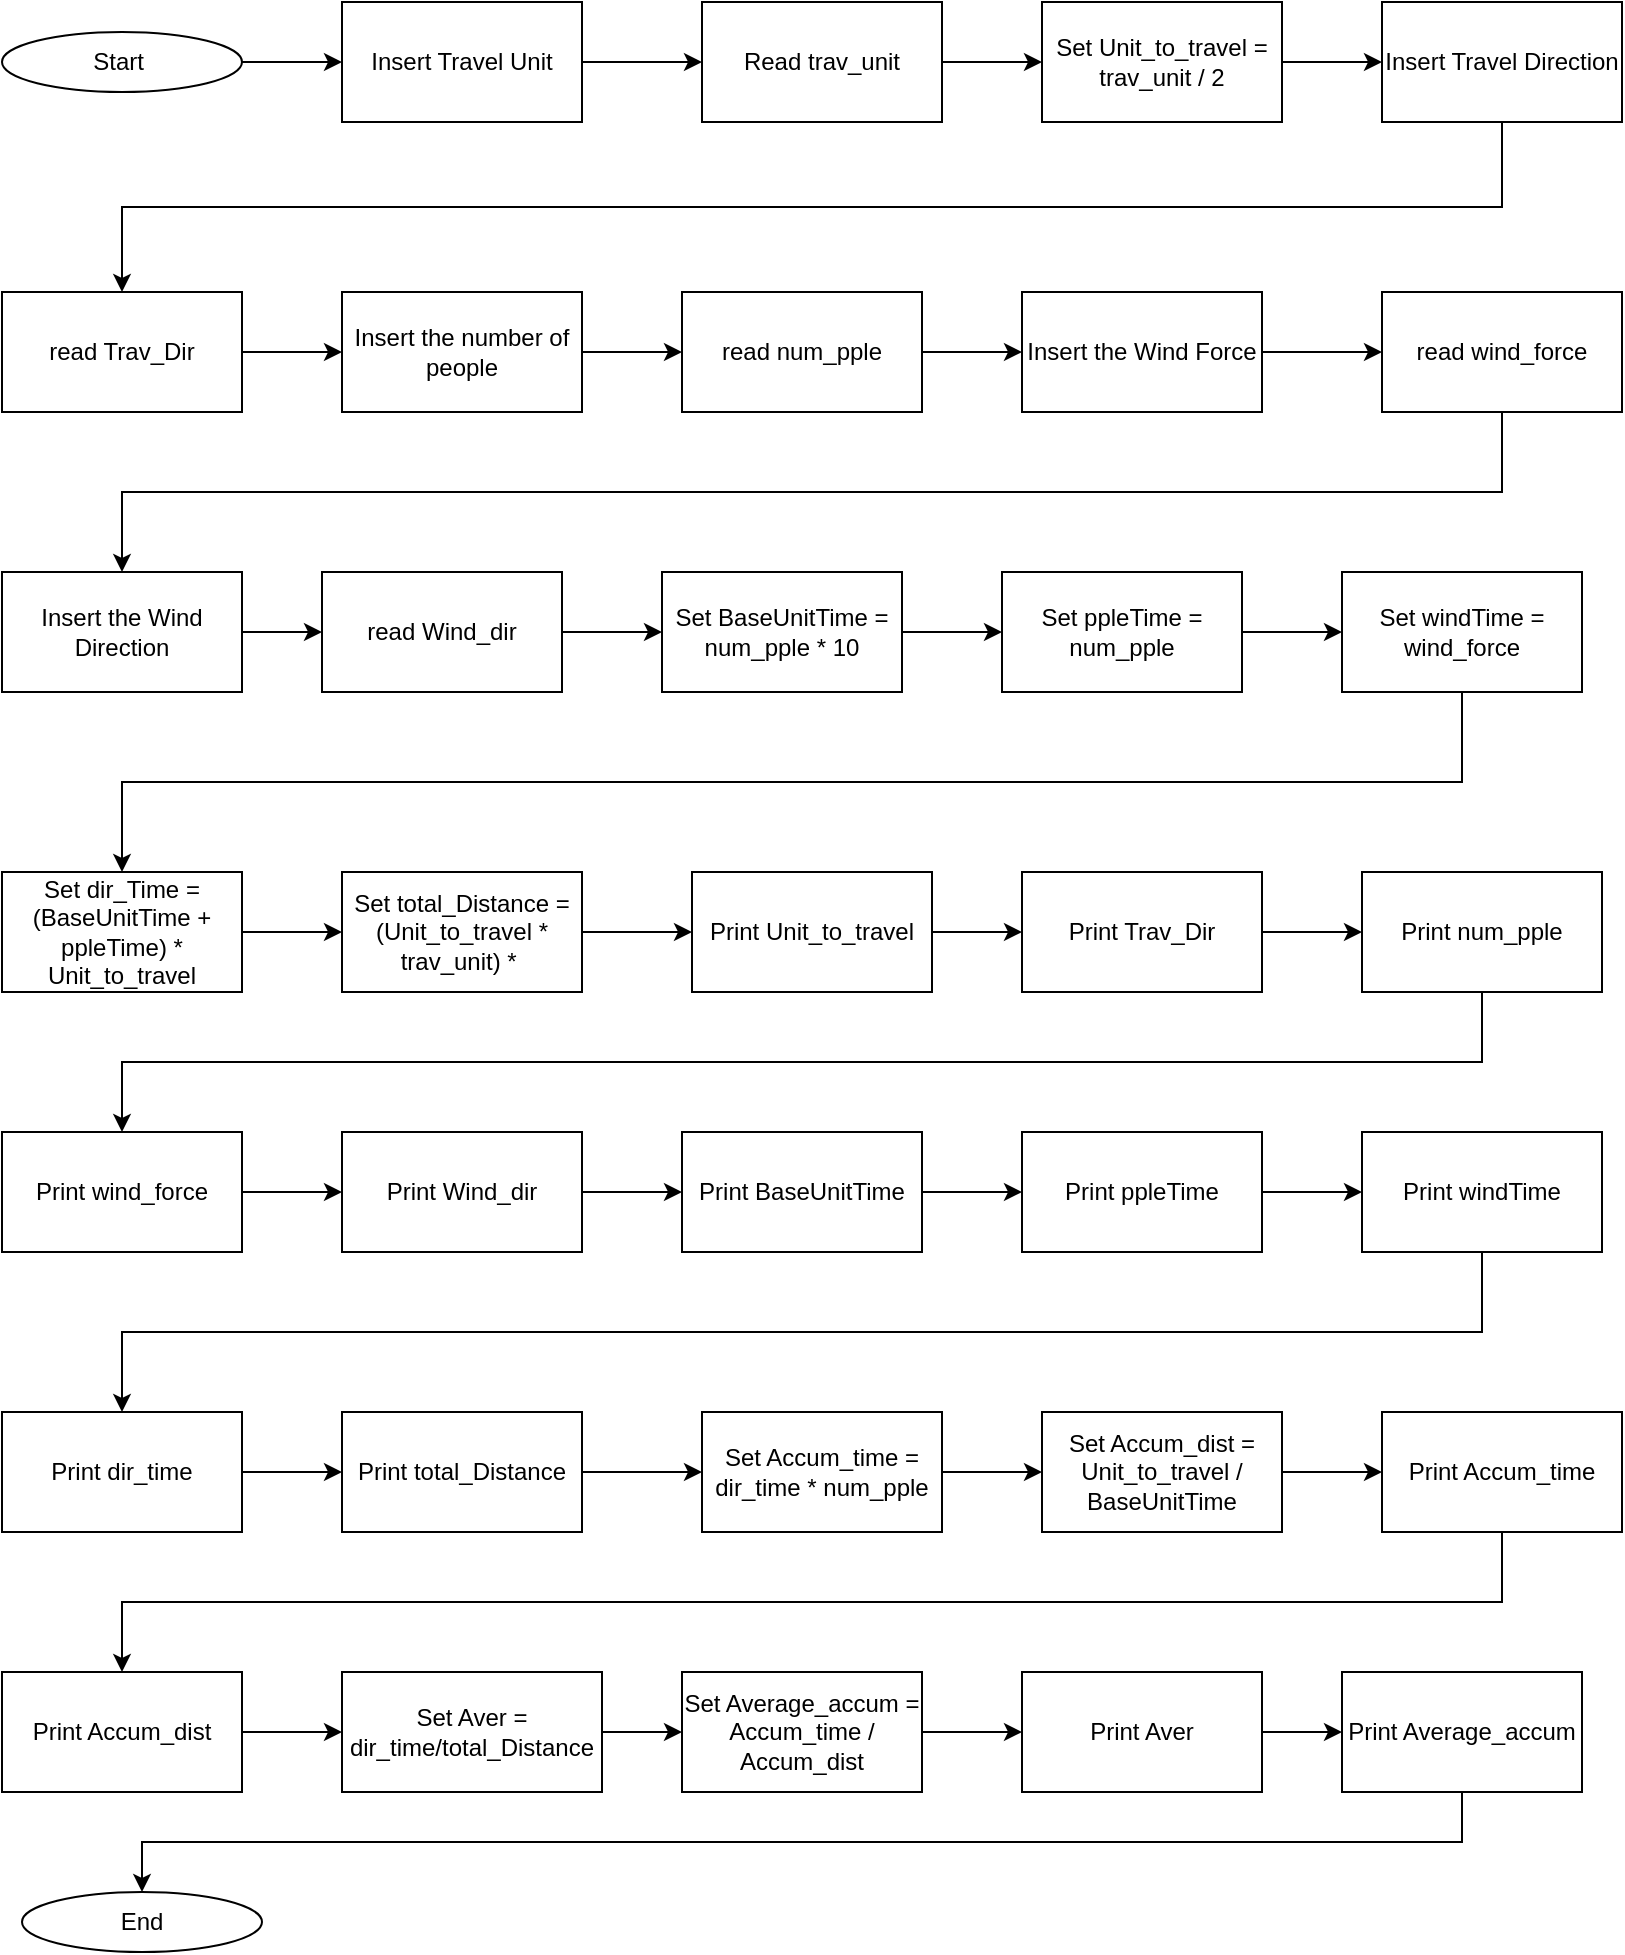 <mxfile version="14.4.9" type="github">
  <diagram id="yspqPV0RvNQa-cP_8E2K" name="Page-1">
    <mxGraphModel dx="868" dy="450" grid="1" gridSize="10" guides="1" tooltips="1" connect="1" arrows="1" fold="1" page="1" pageScale="1" pageWidth="850" pageHeight="1100" math="0" shadow="0">
      <root>
        <mxCell id="0" />
        <mxCell id="1" parent="0" />
        <mxCell id="9SOX3s7886XIPtz9v9w--34" style="edgeStyle=orthogonalEdgeStyle;rounded=0;orthogonalLoop=1;jettySize=auto;html=1;exitX=1;exitY=0.5;exitDx=0;exitDy=0;entryX=0;entryY=0.5;entryDx=0;entryDy=0;" parent="1" source="9SOX3s7886XIPtz9v9w--1" target="9SOX3s7886XIPtz9v9w--2" edge="1">
          <mxGeometry relative="1" as="geometry" />
        </mxCell>
        <mxCell id="9SOX3s7886XIPtz9v9w--1" value="Start&amp;nbsp;" style="ellipse;whiteSpace=wrap;html=1;" parent="1" vertex="1">
          <mxGeometry x="20" y="40" width="120" height="30" as="geometry" />
        </mxCell>
        <mxCell id="9SOX3s7886XIPtz9v9w--35" style="edgeStyle=orthogonalEdgeStyle;rounded=0;orthogonalLoop=1;jettySize=auto;html=1;exitX=1;exitY=0.5;exitDx=0;exitDy=0;entryX=0;entryY=0.5;entryDx=0;entryDy=0;" parent="1" source="9SOX3s7886XIPtz9v9w--2" target="9SOX3s7886XIPtz9v9w--3" edge="1">
          <mxGeometry relative="1" as="geometry" />
        </mxCell>
        <mxCell id="9SOX3s7886XIPtz9v9w--2" value="Insert Travel Unit" style="rounded=0;whiteSpace=wrap;html=1;" parent="1" vertex="1">
          <mxGeometry x="190" y="25" width="120" height="60" as="geometry" />
        </mxCell>
        <mxCell id="9SOX3s7886XIPtz9v9w--36" style="edgeStyle=orthogonalEdgeStyle;rounded=0;orthogonalLoop=1;jettySize=auto;html=1;exitX=1;exitY=0.5;exitDx=0;exitDy=0;entryX=0;entryY=0.5;entryDx=0;entryDy=0;" parent="1" source="9SOX3s7886XIPtz9v9w--3" target="9SOX3s7886XIPtz9v9w--12" edge="1">
          <mxGeometry relative="1" as="geometry" />
        </mxCell>
        <mxCell id="9SOX3s7886XIPtz9v9w--3" value="Read trav_unit" style="rounded=0;whiteSpace=wrap;html=1;" parent="1" vertex="1">
          <mxGeometry x="370" y="25" width="120" height="60" as="geometry" />
        </mxCell>
        <mxCell id="9SOX3s7886XIPtz9v9w--38" style="edgeStyle=orthogonalEdgeStyle;rounded=0;orthogonalLoop=1;jettySize=auto;html=1;exitX=0.5;exitY=1;exitDx=0;exitDy=0;entryX=0.5;entryY=0;entryDx=0;entryDy=0;" parent="1" source="9SOX3s7886XIPtz9v9w--4" target="9SOX3s7886XIPtz9v9w--5" edge="1">
          <mxGeometry relative="1" as="geometry" />
        </mxCell>
        <mxCell id="9SOX3s7886XIPtz9v9w--4" value="Insert Travel Direction" style="rounded=0;whiteSpace=wrap;html=1;" parent="1" vertex="1">
          <mxGeometry x="710" y="25" width="120" height="60" as="geometry" />
        </mxCell>
        <mxCell id="9SOX3s7886XIPtz9v9w--39" style="edgeStyle=orthogonalEdgeStyle;rounded=0;orthogonalLoop=1;jettySize=auto;html=1;exitX=1;exitY=0.5;exitDx=0;exitDy=0;entryX=0;entryY=0.5;entryDx=0;entryDy=0;" parent="1" source="9SOX3s7886XIPtz9v9w--5" target="9SOX3s7886XIPtz9v9w--6" edge="1">
          <mxGeometry relative="1" as="geometry" />
        </mxCell>
        <mxCell id="9SOX3s7886XIPtz9v9w--5" value="read Trav_Dir" style="rounded=0;whiteSpace=wrap;html=1;" parent="1" vertex="1">
          <mxGeometry x="20" y="170" width="120" height="60" as="geometry" />
        </mxCell>
        <mxCell id="9SOX3s7886XIPtz9v9w--40" style="edgeStyle=orthogonalEdgeStyle;rounded=0;orthogonalLoop=1;jettySize=auto;html=1;exitX=1;exitY=0.5;exitDx=0;exitDy=0;entryX=0;entryY=0.5;entryDx=0;entryDy=0;" parent="1" source="9SOX3s7886XIPtz9v9w--6" target="9SOX3s7886XIPtz9v9w--7" edge="1">
          <mxGeometry relative="1" as="geometry" />
        </mxCell>
        <mxCell id="9SOX3s7886XIPtz9v9w--6" value="Insert the number of people" style="rounded=0;whiteSpace=wrap;html=1;" parent="1" vertex="1">
          <mxGeometry x="190" y="170" width="120" height="60" as="geometry" />
        </mxCell>
        <mxCell id="9SOX3s7886XIPtz9v9w--41" style="edgeStyle=orthogonalEdgeStyle;rounded=0;orthogonalLoop=1;jettySize=auto;html=1;exitX=1;exitY=0.5;exitDx=0;exitDy=0;entryX=0;entryY=0.5;entryDx=0;entryDy=0;" parent="1" source="9SOX3s7886XIPtz9v9w--7" target="9SOX3s7886XIPtz9v9w--8" edge="1">
          <mxGeometry relative="1" as="geometry" />
        </mxCell>
        <mxCell id="9SOX3s7886XIPtz9v9w--7" value="read num_pple" style="rounded=0;whiteSpace=wrap;html=1;" parent="1" vertex="1">
          <mxGeometry x="360" y="170" width="120" height="60" as="geometry" />
        </mxCell>
        <mxCell id="9SOX3s7886XIPtz9v9w--42" style="edgeStyle=orthogonalEdgeStyle;rounded=0;orthogonalLoop=1;jettySize=auto;html=1;exitX=1;exitY=0.5;exitDx=0;exitDy=0;entryX=0;entryY=0.5;entryDx=0;entryDy=0;" parent="1" source="9SOX3s7886XIPtz9v9w--8" target="9SOX3s7886XIPtz9v9w--9" edge="1">
          <mxGeometry relative="1" as="geometry" />
        </mxCell>
        <mxCell id="9SOX3s7886XIPtz9v9w--8" value="Insert the Wind Force" style="rounded=0;whiteSpace=wrap;html=1;" parent="1" vertex="1">
          <mxGeometry x="530" y="170" width="120" height="60" as="geometry" />
        </mxCell>
        <mxCell id="9SOX3s7886XIPtz9v9w--43" style="edgeStyle=orthogonalEdgeStyle;rounded=0;orthogonalLoop=1;jettySize=auto;html=1;exitX=0.5;exitY=1;exitDx=0;exitDy=0;entryX=0.5;entryY=0;entryDx=0;entryDy=0;" parent="1" source="9SOX3s7886XIPtz9v9w--9" target="9SOX3s7886XIPtz9v9w--10" edge="1">
          <mxGeometry relative="1" as="geometry" />
        </mxCell>
        <mxCell id="9SOX3s7886XIPtz9v9w--9" value="read wind_force" style="rounded=0;whiteSpace=wrap;html=1;" parent="1" vertex="1">
          <mxGeometry x="710" y="170" width="120" height="60" as="geometry" />
        </mxCell>
        <mxCell id="9SOX3s7886XIPtz9v9w--44" style="edgeStyle=orthogonalEdgeStyle;rounded=0;orthogonalLoop=1;jettySize=auto;html=1;exitX=1;exitY=0.5;exitDx=0;exitDy=0;entryX=0;entryY=0.5;entryDx=0;entryDy=0;" parent="1" source="9SOX3s7886XIPtz9v9w--10" target="9SOX3s7886XIPtz9v9w--11" edge="1">
          <mxGeometry relative="1" as="geometry" />
        </mxCell>
        <mxCell id="9SOX3s7886XIPtz9v9w--10" value="Insert the Wind Direction" style="rounded=0;whiteSpace=wrap;html=1;" parent="1" vertex="1">
          <mxGeometry x="20" y="310" width="120" height="60" as="geometry" />
        </mxCell>
        <mxCell id="9SOX3s7886XIPtz9v9w--45" style="edgeStyle=orthogonalEdgeStyle;rounded=0;orthogonalLoop=1;jettySize=auto;html=1;exitX=1;exitY=0.5;exitDx=0;exitDy=0;entryX=0;entryY=0.5;entryDx=0;entryDy=0;" parent="1" source="9SOX3s7886XIPtz9v9w--11" target="9SOX3s7886XIPtz9v9w--13" edge="1">
          <mxGeometry relative="1" as="geometry" />
        </mxCell>
        <mxCell id="9SOX3s7886XIPtz9v9w--11" value="read Wind_dir" style="rounded=0;whiteSpace=wrap;html=1;" parent="1" vertex="1">
          <mxGeometry x="180" y="310" width="120" height="60" as="geometry" />
        </mxCell>
        <mxCell id="9SOX3s7886XIPtz9v9w--37" style="edgeStyle=orthogonalEdgeStyle;rounded=0;orthogonalLoop=1;jettySize=auto;html=1;exitX=1;exitY=0.5;exitDx=0;exitDy=0;entryX=0;entryY=0.5;entryDx=0;entryDy=0;" parent="1" source="9SOX3s7886XIPtz9v9w--12" target="9SOX3s7886XIPtz9v9w--4" edge="1">
          <mxGeometry relative="1" as="geometry" />
        </mxCell>
        <mxCell id="9SOX3s7886XIPtz9v9w--12" value="Set Unit_to_travel = trav_unit / 2" style="rounded=0;whiteSpace=wrap;html=1;" parent="1" vertex="1">
          <mxGeometry x="540" y="25" width="120" height="60" as="geometry" />
        </mxCell>
        <mxCell id="9SOX3s7886XIPtz9v9w--46" style="edgeStyle=orthogonalEdgeStyle;rounded=0;orthogonalLoop=1;jettySize=auto;html=1;exitX=1;exitY=0.5;exitDx=0;exitDy=0;entryX=0;entryY=0.5;entryDx=0;entryDy=0;" parent="1" source="9SOX3s7886XIPtz9v9w--13" target="9SOX3s7886XIPtz9v9w--14" edge="1">
          <mxGeometry relative="1" as="geometry" />
        </mxCell>
        <mxCell id="9SOX3s7886XIPtz9v9w--13" value="Set BaseUnitTime = num_pple * 10" style="rounded=0;whiteSpace=wrap;html=1;" parent="1" vertex="1">
          <mxGeometry x="350" y="310" width="120" height="60" as="geometry" />
        </mxCell>
        <mxCell id="9SOX3s7886XIPtz9v9w--47" style="edgeStyle=orthogonalEdgeStyle;rounded=0;orthogonalLoop=1;jettySize=auto;html=1;exitX=1;exitY=0.5;exitDx=0;exitDy=0;entryX=0;entryY=0.5;entryDx=0;entryDy=0;" parent="1" source="9SOX3s7886XIPtz9v9w--14" target="9SOX3s7886XIPtz9v9w--15" edge="1">
          <mxGeometry relative="1" as="geometry" />
        </mxCell>
        <mxCell id="9SOX3s7886XIPtz9v9w--14" value="Set ppleTime = num_pple" style="rounded=0;whiteSpace=wrap;html=1;" parent="1" vertex="1">
          <mxGeometry x="520" y="310" width="120" height="60" as="geometry" />
        </mxCell>
        <mxCell id="9SOX3s7886XIPtz9v9w--48" style="edgeStyle=orthogonalEdgeStyle;rounded=0;orthogonalLoop=1;jettySize=auto;html=1;exitX=0.5;exitY=1;exitDx=0;exitDy=0;entryX=0.5;entryY=0;entryDx=0;entryDy=0;" parent="1" source="9SOX3s7886XIPtz9v9w--15" target="9SOX3s7886XIPtz9v9w--16" edge="1">
          <mxGeometry relative="1" as="geometry" />
        </mxCell>
        <mxCell id="9SOX3s7886XIPtz9v9w--15" value="Set windTime = wind_force" style="rounded=0;whiteSpace=wrap;html=1;" parent="1" vertex="1">
          <mxGeometry x="690" y="310" width="120" height="60" as="geometry" />
        </mxCell>
        <mxCell id="9SOX3s7886XIPtz9v9w--49" style="edgeStyle=orthogonalEdgeStyle;rounded=0;orthogonalLoop=1;jettySize=auto;html=1;exitX=1;exitY=0.5;exitDx=0;exitDy=0;entryX=0;entryY=0.5;entryDx=0;entryDy=0;" parent="1" source="9SOX3s7886XIPtz9v9w--16" target="9SOX3s7886XIPtz9v9w--17" edge="1">
          <mxGeometry relative="1" as="geometry" />
        </mxCell>
        <mxCell id="9SOX3s7886XIPtz9v9w--16" value="Set dir_Time = (BaseUnitTime + ppleTime) * Unit_to_travel" style="rounded=0;whiteSpace=wrap;html=1;" parent="1" vertex="1">
          <mxGeometry x="20" y="460" width="120" height="60" as="geometry" />
        </mxCell>
        <mxCell id="9SOX3s7886XIPtz9v9w--50" style="edgeStyle=orthogonalEdgeStyle;rounded=0;orthogonalLoop=1;jettySize=auto;html=1;exitX=1;exitY=0.5;exitDx=0;exitDy=0;entryX=0;entryY=0.5;entryDx=0;entryDy=0;" parent="1" source="9SOX3s7886XIPtz9v9w--17" target="9SOX3s7886XIPtz9v9w--18" edge="1">
          <mxGeometry relative="1" as="geometry" />
        </mxCell>
        <mxCell id="9SOX3s7886XIPtz9v9w--17" value="Set total_Distance = (Unit_to_travel * trav_unit) *&amp;nbsp;" style="rounded=0;whiteSpace=wrap;html=1;" parent="1" vertex="1">
          <mxGeometry x="190" y="460" width="120" height="60" as="geometry" />
        </mxCell>
        <mxCell id="9SOX3s7886XIPtz9v9w--51" style="edgeStyle=orthogonalEdgeStyle;rounded=0;orthogonalLoop=1;jettySize=auto;html=1;exitX=1;exitY=0.5;exitDx=0;exitDy=0;entryX=0;entryY=0.5;entryDx=0;entryDy=0;" parent="1" source="9SOX3s7886XIPtz9v9w--18" target="9SOX3s7886XIPtz9v9w--19" edge="1">
          <mxGeometry relative="1" as="geometry" />
        </mxCell>
        <mxCell id="9SOX3s7886XIPtz9v9w--18" value="Print Unit_to_travel" style="rounded=0;whiteSpace=wrap;html=1;" parent="1" vertex="1">
          <mxGeometry x="365" y="460" width="120" height="60" as="geometry" />
        </mxCell>
        <mxCell id="9SOX3s7886XIPtz9v9w--52" style="edgeStyle=orthogonalEdgeStyle;rounded=0;orthogonalLoop=1;jettySize=auto;html=1;exitX=1;exitY=0.5;exitDx=0;exitDy=0;entryX=0;entryY=0.5;entryDx=0;entryDy=0;" parent="1" source="9SOX3s7886XIPtz9v9w--19" target="9SOX3s7886XIPtz9v9w--20" edge="1">
          <mxGeometry relative="1" as="geometry" />
        </mxCell>
        <mxCell id="9SOX3s7886XIPtz9v9w--19" value="Print Trav_Dir" style="rounded=0;whiteSpace=wrap;html=1;" parent="1" vertex="1">
          <mxGeometry x="530" y="460" width="120" height="60" as="geometry" />
        </mxCell>
        <mxCell id="9SOX3s7886XIPtz9v9w--53" style="edgeStyle=orthogonalEdgeStyle;rounded=0;orthogonalLoop=1;jettySize=auto;html=1;exitX=0.5;exitY=1;exitDx=0;exitDy=0;" parent="1" source="9SOX3s7886XIPtz9v9w--20" target="9SOX3s7886XIPtz9v9w--21" edge="1">
          <mxGeometry relative="1" as="geometry" />
        </mxCell>
        <mxCell id="9SOX3s7886XIPtz9v9w--20" value="Print num_pple" style="rounded=0;whiteSpace=wrap;html=1;" parent="1" vertex="1">
          <mxGeometry x="700" y="460" width="120" height="60" as="geometry" />
        </mxCell>
        <mxCell id="9SOX3s7886XIPtz9v9w--54" style="edgeStyle=orthogonalEdgeStyle;rounded=0;orthogonalLoop=1;jettySize=auto;html=1;exitX=1;exitY=0.5;exitDx=0;exitDy=0;" parent="1" source="9SOX3s7886XIPtz9v9w--21" target="9SOX3s7886XIPtz9v9w--22" edge="1">
          <mxGeometry relative="1" as="geometry" />
        </mxCell>
        <mxCell id="9SOX3s7886XIPtz9v9w--21" value="Print wind_force" style="rounded=0;whiteSpace=wrap;html=1;" parent="1" vertex="1">
          <mxGeometry x="20" y="590" width="120" height="60" as="geometry" />
        </mxCell>
        <mxCell id="9SOX3s7886XIPtz9v9w--55" style="edgeStyle=orthogonalEdgeStyle;rounded=0;orthogonalLoop=1;jettySize=auto;html=1;exitX=1;exitY=0.5;exitDx=0;exitDy=0;entryX=0;entryY=0.5;entryDx=0;entryDy=0;" parent="1" source="9SOX3s7886XIPtz9v9w--22" target="9SOX3s7886XIPtz9v9w--29" edge="1">
          <mxGeometry relative="1" as="geometry" />
        </mxCell>
        <mxCell id="9SOX3s7886XIPtz9v9w--22" value="Print Wind_dir" style="rounded=0;whiteSpace=wrap;html=1;" parent="1" vertex="1">
          <mxGeometry x="190" y="590" width="120" height="60" as="geometry" />
        </mxCell>
        <mxCell id="9SOX3s7886XIPtz9v9w--57" style="edgeStyle=orthogonalEdgeStyle;rounded=0;orthogonalLoop=1;jettySize=auto;html=1;exitX=1;exitY=0.5;exitDx=0;exitDy=0;entryX=0;entryY=0.5;entryDx=0;entryDy=0;" parent="1" source="9SOX3s7886XIPtz9v9w--23" target="9SOX3s7886XIPtz9v9w--24" edge="1">
          <mxGeometry relative="1" as="geometry" />
        </mxCell>
        <mxCell id="9SOX3s7886XIPtz9v9w--23" value="Print ppleTime" style="rounded=0;whiteSpace=wrap;html=1;" parent="1" vertex="1">
          <mxGeometry x="530" y="590" width="120" height="60" as="geometry" />
        </mxCell>
        <mxCell id="9SOX3s7886XIPtz9v9w--58" style="edgeStyle=orthogonalEdgeStyle;rounded=0;orthogonalLoop=1;jettySize=auto;html=1;exitX=0.5;exitY=1;exitDx=0;exitDy=0;" parent="1" source="9SOX3s7886XIPtz9v9w--24" target="9SOX3s7886XIPtz9v9w--25" edge="1">
          <mxGeometry relative="1" as="geometry" />
        </mxCell>
        <mxCell id="9SOX3s7886XIPtz9v9w--24" value="Print windTime" style="rounded=0;whiteSpace=wrap;html=1;" parent="1" vertex="1">
          <mxGeometry x="700" y="590" width="120" height="60" as="geometry" />
        </mxCell>
        <mxCell id="9SOX3s7886XIPtz9v9w--59" style="edgeStyle=orthogonalEdgeStyle;rounded=0;orthogonalLoop=1;jettySize=auto;html=1;exitX=1;exitY=0.5;exitDx=0;exitDy=0;entryX=0;entryY=0.5;entryDx=0;entryDy=0;" parent="1" source="9SOX3s7886XIPtz9v9w--25" target="9SOX3s7886XIPtz9v9w--26" edge="1">
          <mxGeometry relative="1" as="geometry" />
        </mxCell>
        <mxCell id="9SOX3s7886XIPtz9v9w--25" value="Print dir_time" style="rounded=0;whiteSpace=wrap;html=1;" parent="1" vertex="1">
          <mxGeometry x="20" y="730" width="120" height="60" as="geometry" />
        </mxCell>
        <mxCell id="9SOX3s7886XIPtz9v9w--60" style="edgeStyle=orthogonalEdgeStyle;rounded=0;orthogonalLoop=1;jettySize=auto;html=1;exitX=1;exitY=0.5;exitDx=0;exitDy=0;entryX=0;entryY=0.5;entryDx=0;entryDy=0;" parent="1" source="9SOX3s7886XIPtz9v9w--26" target="9SOX3s7886XIPtz9v9w--27" edge="1">
          <mxGeometry relative="1" as="geometry" />
        </mxCell>
        <mxCell id="9SOX3s7886XIPtz9v9w--26" value="Print total_Distance" style="rounded=0;whiteSpace=wrap;html=1;" parent="1" vertex="1">
          <mxGeometry x="190" y="730" width="120" height="60" as="geometry" />
        </mxCell>
        <mxCell id="9SOX3s7886XIPtz9v9w--61" style="edgeStyle=orthogonalEdgeStyle;rounded=0;orthogonalLoop=1;jettySize=auto;html=1;exitX=1;exitY=0.5;exitDx=0;exitDy=0;entryX=0;entryY=0.5;entryDx=0;entryDy=0;" parent="1" source="9SOX3s7886XIPtz9v9w--27" target="9SOX3s7886XIPtz9v9w--28" edge="1">
          <mxGeometry relative="1" as="geometry" />
        </mxCell>
        <mxCell id="9SOX3s7886XIPtz9v9w--27" value="Set Accum_time = dir_time * num_pple" style="rounded=0;whiteSpace=wrap;html=1;" parent="1" vertex="1">
          <mxGeometry x="370" y="730" width="120" height="60" as="geometry" />
        </mxCell>
        <mxCell id="9SOX3s7886XIPtz9v9w--62" style="edgeStyle=orthogonalEdgeStyle;rounded=0;orthogonalLoop=1;jettySize=auto;html=1;exitX=1;exitY=0.5;exitDx=0;exitDy=0;entryX=0;entryY=0.5;entryDx=0;entryDy=0;" parent="1" source="9SOX3s7886XIPtz9v9w--28" target="9SOX3s7886XIPtz9v9w--30" edge="1">
          <mxGeometry relative="1" as="geometry" />
        </mxCell>
        <mxCell id="9SOX3s7886XIPtz9v9w--28" value="Set Accum_dist = Unit_to_travel / BaseUnitTime" style="rounded=0;whiteSpace=wrap;html=1;" parent="1" vertex="1">
          <mxGeometry x="540" y="730" width="120" height="60" as="geometry" />
        </mxCell>
        <mxCell id="9SOX3s7886XIPtz9v9w--56" style="edgeStyle=orthogonalEdgeStyle;rounded=0;orthogonalLoop=1;jettySize=auto;html=1;exitX=1;exitY=0.5;exitDx=0;exitDy=0;entryX=0;entryY=0.5;entryDx=0;entryDy=0;" parent="1" source="9SOX3s7886XIPtz9v9w--29" target="9SOX3s7886XIPtz9v9w--23" edge="1">
          <mxGeometry relative="1" as="geometry" />
        </mxCell>
        <mxCell id="9SOX3s7886XIPtz9v9w--29" value="Print BaseUnitTime" style="rounded=0;whiteSpace=wrap;html=1;" parent="1" vertex="1">
          <mxGeometry x="360" y="590" width="120" height="60" as="geometry" />
        </mxCell>
        <mxCell id="9SOX3s7886XIPtz9v9w--63" style="edgeStyle=orthogonalEdgeStyle;rounded=0;orthogonalLoop=1;jettySize=auto;html=1;exitX=0.5;exitY=1;exitDx=0;exitDy=0;entryX=0.5;entryY=0;entryDx=0;entryDy=0;" parent="1" source="9SOX3s7886XIPtz9v9w--30" target="9SOX3s7886XIPtz9v9w--31" edge="1">
          <mxGeometry relative="1" as="geometry" />
        </mxCell>
        <mxCell id="9SOX3s7886XIPtz9v9w--30" value="Print Accum_time" style="rounded=0;whiteSpace=wrap;html=1;" parent="1" vertex="1">
          <mxGeometry x="710" y="730" width="120" height="60" as="geometry" />
        </mxCell>
        <mxCell id="9SOX3s7886XIPtz9v9w--64" style="edgeStyle=orthogonalEdgeStyle;rounded=0;orthogonalLoop=1;jettySize=auto;html=1;exitX=1;exitY=0.5;exitDx=0;exitDy=0;entryX=0;entryY=0.5;entryDx=0;entryDy=0;" parent="1" source="9SOX3s7886XIPtz9v9w--31" edge="1">
          <mxGeometry relative="1" as="geometry">
            <mxPoint x="190" y="890" as="targetPoint" />
          </mxGeometry>
        </mxCell>
        <mxCell id="9SOX3s7886XIPtz9v9w--31" value="Print Accum_dist" style="rounded=0;whiteSpace=wrap;html=1;" parent="1" vertex="1">
          <mxGeometry x="20" y="860" width="120" height="60" as="geometry" />
        </mxCell>
        <mxCell id="ekjSr4tDJJT2GkOqCcgs-5" style="edgeStyle=orthogonalEdgeStyle;rounded=0;orthogonalLoop=1;jettySize=auto;html=1;exitX=1;exitY=0.5;exitDx=0;exitDy=0;entryX=0;entryY=0.5;entryDx=0;entryDy=0;" edge="1" parent="1" source="ekjSr4tDJJT2GkOqCcgs-1" target="ekjSr4tDJJT2GkOqCcgs-2">
          <mxGeometry relative="1" as="geometry" />
        </mxCell>
        <mxCell id="ekjSr4tDJJT2GkOqCcgs-1" value="Set Aver = dir_time/total_Distance" style="rounded=0;whiteSpace=wrap;html=1;" vertex="1" parent="1">
          <mxGeometry x="190" y="860" width="130" height="60" as="geometry" />
        </mxCell>
        <mxCell id="ekjSr4tDJJT2GkOqCcgs-6" style="edgeStyle=orthogonalEdgeStyle;rounded=0;orthogonalLoop=1;jettySize=auto;html=1;exitX=1;exitY=0.5;exitDx=0;exitDy=0;entryX=0;entryY=0.5;entryDx=0;entryDy=0;" edge="1" parent="1" source="ekjSr4tDJJT2GkOqCcgs-2" target="ekjSr4tDJJT2GkOqCcgs-3">
          <mxGeometry relative="1" as="geometry" />
        </mxCell>
        <mxCell id="ekjSr4tDJJT2GkOqCcgs-2" value="Set Average_accum = Accum_time / Accum_dist" style="rounded=0;whiteSpace=wrap;html=1;" vertex="1" parent="1">
          <mxGeometry x="360" y="860" width="120" height="60" as="geometry" />
        </mxCell>
        <mxCell id="ekjSr4tDJJT2GkOqCcgs-7" style="edgeStyle=orthogonalEdgeStyle;rounded=0;orthogonalLoop=1;jettySize=auto;html=1;exitX=1;exitY=0.5;exitDx=0;exitDy=0;" edge="1" parent="1" source="ekjSr4tDJJT2GkOqCcgs-3" target="ekjSr4tDJJT2GkOqCcgs-4">
          <mxGeometry relative="1" as="geometry" />
        </mxCell>
        <mxCell id="ekjSr4tDJJT2GkOqCcgs-3" value="Print Aver" style="rounded=0;whiteSpace=wrap;html=1;" vertex="1" parent="1">
          <mxGeometry x="530" y="860" width="120" height="60" as="geometry" />
        </mxCell>
        <mxCell id="ekjSr4tDJJT2GkOqCcgs-9" style="edgeStyle=orthogonalEdgeStyle;rounded=0;orthogonalLoop=1;jettySize=auto;html=1;exitX=0.5;exitY=1;exitDx=0;exitDy=0;" edge="1" parent="1" source="ekjSr4tDJJT2GkOqCcgs-4" target="ekjSr4tDJJT2GkOqCcgs-8">
          <mxGeometry relative="1" as="geometry" />
        </mxCell>
        <mxCell id="ekjSr4tDJJT2GkOqCcgs-4" value="Print Average_accum" style="rounded=0;whiteSpace=wrap;html=1;" vertex="1" parent="1">
          <mxGeometry x="690" y="860" width="120" height="60" as="geometry" />
        </mxCell>
        <mxCell id="ekjSr4tDJJT2GkOqCcgs-8" value="End" style="ellipse;whiteSpace=wrap;html=1;" vertex="1" parent="1">
          <mxGeometry x="30" y="970" width="120" height="30" as="geometry" />
        </mxCell>
      </root>
    </mxGraphModel>
  </diagram>
</mxfile>
